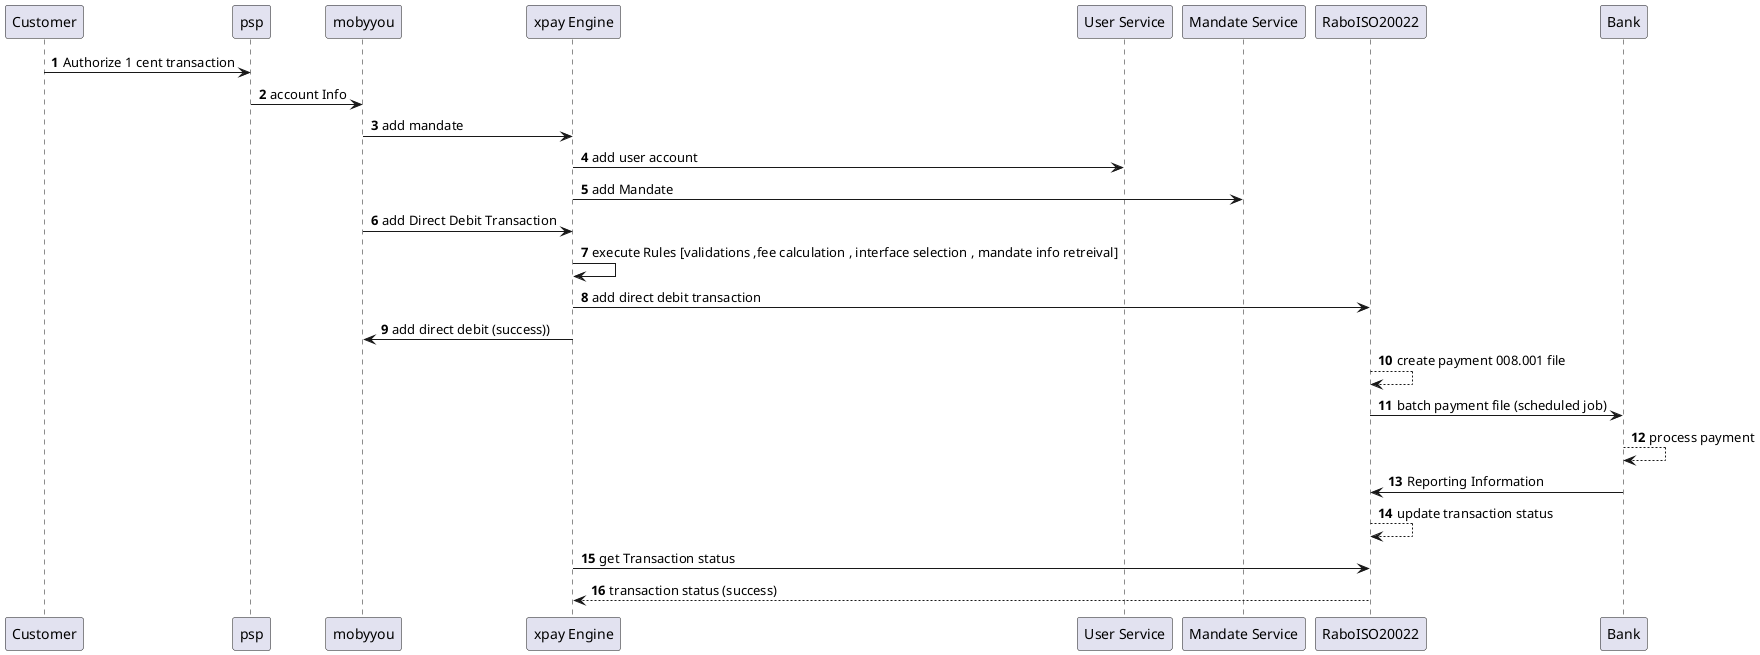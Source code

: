 @startuml
'https://plantuml.com/sequence-diagram

autonumber
"Customer" -> psp : Authorize 1 cent transaction
psp -> mobyyou: account Info
mobyyou->"xpay Engine": add mandate
"xpay Engine"-> "User Service": add user account
"xpay Engine"-> "Mandate Service": add Mandate
mobyyou->"xpay Engine" : add Direct Debit Transaction
"xpay Engine"->"xpay Engine": execute Rules [validations ,fee calculation , interface selection , mandate info retreival]
"xpay Engine"->RaboISO20022: add direct debit transaction
"xpay Engine"->mobyyou: add direct debit (success))
RaboISO20022-->RaboISO20022 : create payment 008.001 file
RaboISO20022->Bank : batch payment file (scheduled job)
Bank-->Bank: process payment
Bank->RaboISO20022: Reporting Information
RaboISO20022-->RaboISO20022 : update transaction status
"xpay Engine"-> RaboISO20022 : get Transaction status
RaboISO20022-->"xpay Engine" : transaction status (success)


@enduml
